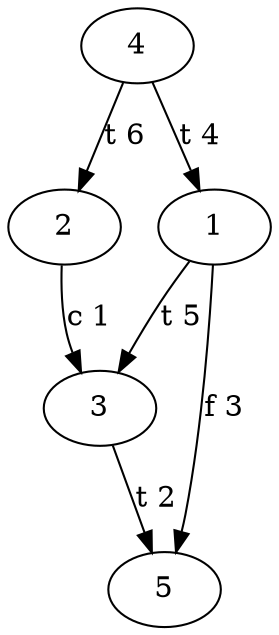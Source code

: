 digraph
{
	2->3[label="c 1"];
	3->5[label="t 2"];
	1->5[label="f 3"];
	4->1[label="t 4"];
	1->3[label="t 5"];
	4->2[label="t 6"];
}

